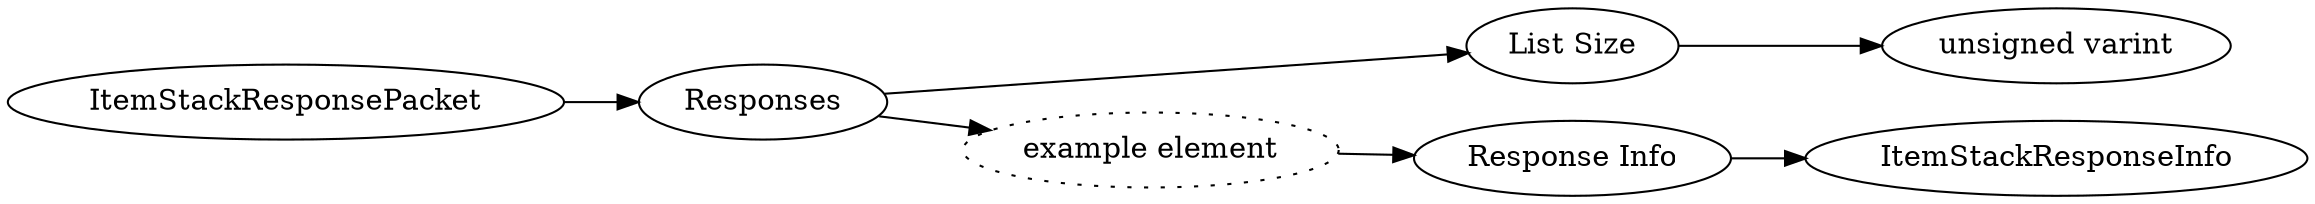digraph "ItemStackResponsePacket" {
rankdir = LR
0
0 -> 1
1 -> 2
2 -> 3
1 -> 4
4 -> 5
5 -> 48

0 [label="ItemStackResponsePacket",comment="name: \"ItemStackResponsePacket\", typeName: \"\", id: 0, branchId: 148, recurseId: -1, attributes: 0, notes: \"\""];
1 [label="Responses",comment="name: \"Responses\", typeName: \"\", id: 1, branchId: 0, recurseId: -1, attributes: 8, notes: \"\""];
2 [label="List Size",comment="name: \"List Size\", typeName: \"\", id: 2, branchId: 0, recurseId: -1, attributes: 0, notes: \"\""];
3 [label="unsigned varint",comment="name: \"unsigned varint\", typeName: \"\", id: 3, branchId: 0, recurseId: -1, attributes: 512, notes: \"\""];
4 [label="example element",style=dotted,comment="name: \"example element\", typeName: \"\", id: 4, branchId: 0, recurseId: -1, attributes: 16, notes: \"\""];
5 [label="Response Info",comment="name: \"Response Info\", typeName: \"ItemStackResponseInfo\", id: 5, branchId: 0, recurseId: -1, attributes: 256, notes: \"\""];
48 [label="ItemStackResponseInfo",comment="name: \"ItemStackResponseInfo\", typeName: \"\", id: 48, branchId: 0, recurseId: -1, attributes: 512, notes: \"\""];
{ rank = max;3;48}

}
